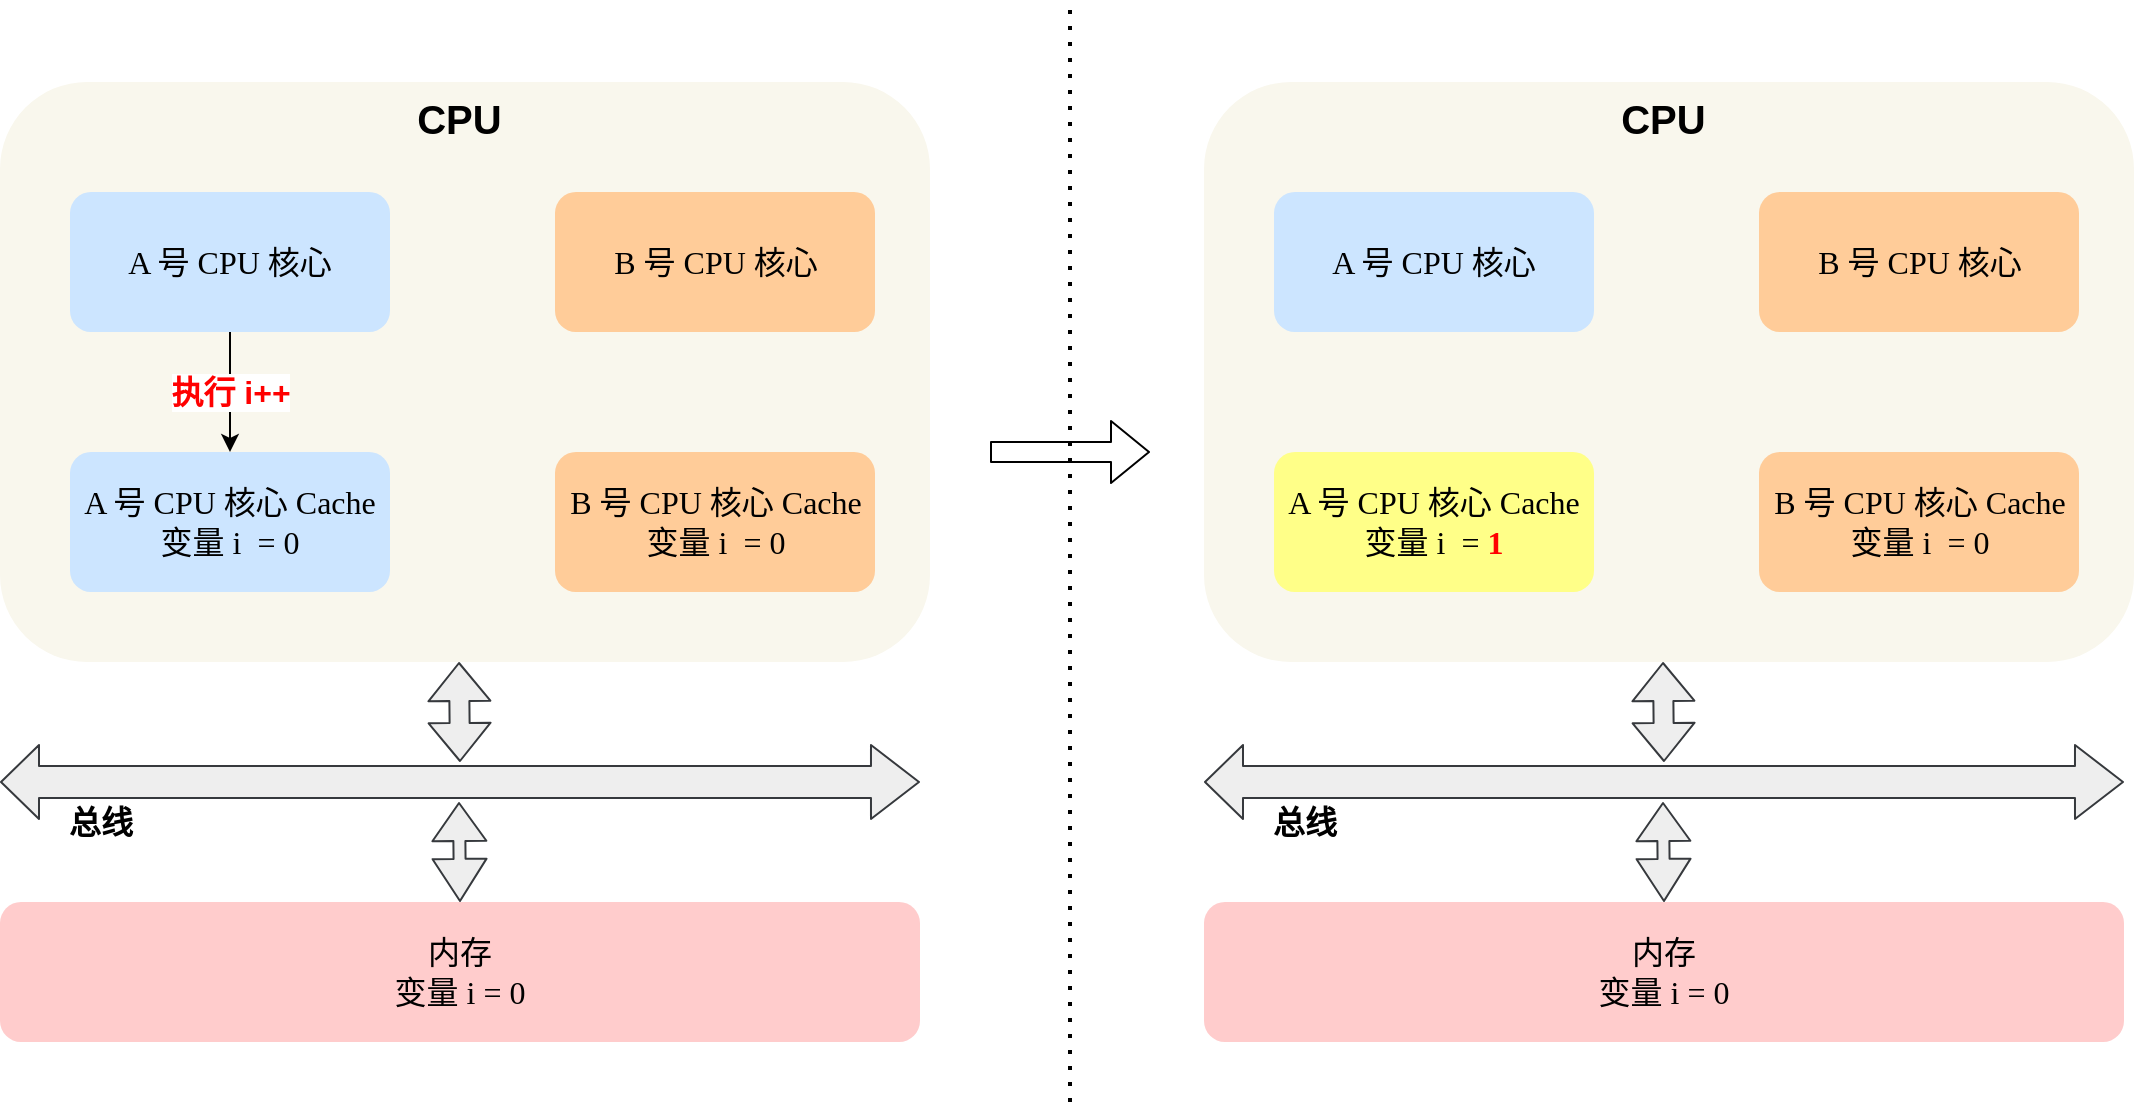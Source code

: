 <mxfile version="13.8.1" type="github">
  <diagram id="GVPizpFtJ2cTtApZHpmQ" name="Page-1">
    <mxGraphModel dx="1422" dy="762" grid="1" gridSize="10" guides="1" tooltips="1" connect="1" arrows="1" fold="1" page="1" pageScale="1" pageWidth="827" pageHeight="1169" math="0" shadow="0">
      <root>
        <mxCell id="0" />
        <mxCell id="1" parent="0" />
        <mxCell id="nXNFW_UaKNGW_d1KHAzr-1" value="CPU&amp;nbsp;" style="rounded=1;whiteSpace=wrap;html=1;fontSize=20;fontStyle=1;verticalAlign=top;fillColor=#f9f7ed;strokeColor=none;" vertex="1" parent="1">
          <mxGeometry x="225" y="140" width="465" height="290" as="geometry" />
        </mxCell>
        <mxCell id="nXNFW_UaKNGW_d1KHAzr-2" value="&lt;font color=&quot;#ff0000&quot;&gt;&lt;b&gt;执行 i++&lt;/b&gt;&lt;/font&gt;" style="edgeStyle=orthogonalEdgeStyle;rounded=0;orthogonalLoop=1;jettySize=auto;html=1;fontSize=16;" edge="1" parent="1" source="nXNFW_UaKNGW_d1KHAzr-3" target="nXNFW_UaKNGW_d1KHAzr-5">
          <mxGeometry relative="1" as="geometry" />
        </mxCell>
        <mxCell id="nXNFW_UaKNGW_d1KHAzr-3" value="A 号 CPU 核心" style="rounded=1;whiteSpace=wrap;html=1;fontSize=16;fillColor=#cce5ff;fontFamily=Comic Sans MS;strokeColor=none;" vertex="1" parent="1">
          <mxGeometry x="260" y="195" width="160" height="70" as="geometry" />
        </mxCell>
        <mxCell id="nXNFW_UaKNGW_d1KHAzr-4" value="B 号 CPU 核心" style="rounded=1;whiteSpace=wrap;html=1;fontSize=16;fillColor=#ffcc99;fontFamily=Comic Sans MS;strokeColor=none;" vertex="1" parent="1">
          <mxGeometry x="502.5" y="195" width="160" height="70" as="geometry" />
        </mxCell>
        <mxCell id="nXNFW_UaKNGW_d1KHAzr-5" value="A 号 CPU 核心 Cache&lt;br&gt;变量 i&amp;nbsp; = 0" style="rounded=1;whiteSpace=wrap;html=1;fontSize=16;fillColor=#cce5ff;fontFamily=Comic Sans MS;strokeColor=none;" vertex="1" parent="1">
          <mxGeometry x="260" y="325" width="160" height="70" as="geometry" />
        </mxCell>
        <mxCell id="nXNFW_UaKNGW_d1KHAzr-6" value="B 号 CPU 核心 Cache&lt;br&gt;变量 i&amp;nbsp; = 0" style="rounded=1;whiteSpace=wrap;html=1;fontSize=16;fillColor=#ffcc99;fontFamily=Comic Sans MS;strokeColor=none;" vertex="1" parent="1">
          <mxGeometry x="502.5" y="325" width="160" height="70" as="geometry" />
        </mxCell>
        <mxCell id="nXNFW_UaKNGW_d1KHAzr-7" value="内存&lt;br&gt;变量 i = 0" style="rounded=1;whiteSpace=wrap;html=1;fontSize=16;fillColor=#ffcccc;strokeColor=none;fontFamily=Comic Sans MS;" vertex="1" parent="1">
          <mxGeometry x="225" y="550" width="460" height="70" as="geometry" />
        </mxCell>
        <mxCell id="nXNFW_UaKNGW_d1KHAzr-8" value="" style="shape=flexArrow;endArrow=classic;startArrow=classic;html=1;width=16;endSize=7.67;fillColor=#eeeeee;strokeColor=#36393d;" edge="1" parent="1">
          <mxGeometry width="50" height="50" relative="1" as="geometry">
            <mxPoint x="225" y="490" as="sourcePoint" />
            <mxPoint x="685" y="490" as="targetPoint" />
          </mxGeometry>
        </mxCell>
        <mxCell id="nXNFW_UaKNGW_d1KHAzr-9" value="" style="shape=flexArrow;endArrow=classic;startArrow=classic;html=1;fontSize=20;fillColor=#eeeeee;strokeColor=#36393d;" edge="1" parent="1">
          <mxGeometry width="50" height="50" relative="1" as="geometry">
            <mxPoint x="455" y="480" as="sourcePoint" />
            <mxPoint x="454.5" y="430" as="targetPoint" />
          </mxGeometry>
        </mxCell>
        <mxCell id="nXNFW_UaKNGW_d1KHAzr-10" value="" style="shape=flexArrow;endArrow=classic;startArrow=classic;html=1;fontSize=20;width=6;startSize=6.68;fillColor=#eeeeee;strokeColor=#36393d;" edge="1" parent="1">
          <mxGeometry width="50" height="50" relative="1" as="geometry">
            <mxPoint x="455" y="550" as="sourcePoint" />
            <mxPoint x="454.5" y="500" as="targetPoint" />
          </mxGeometry>
        </mxCell>
        <mxCell id="nXNFW_UaKNGW_d1KHAzr-11" value="总线" style="text;html=1;align=center;verticalAlign=middle;resizable=0;points=[];autosize=1;fontSize=16;fontStyle=1" vertex="1" parent="1">
          <mxGeometry x="250" y="500" width="50" height="20" as="geometry" />
        </mxCell>
        <mxCell id="nXNFW_UaKNGW_d1KHAzr-12" value="CPU&amp;nbsp;" style="rounded=1;whiteSpace=wrap;html=1;fontSize=20;fontStyle=1;verticalAlign=top;fillColor=#f9f7ed;strokeColor=none;" vertex="1" parent="1">
          <mxGeometry x="827" y="140" width="465" height="290" as="geometry" />
        </mxCell>
        <mxCell id="nXNFW_UaKNGW_d1KHAzr-13" value="A 号 CPU 核心" style="rounded=1;whiteSpace=wrap;html=1;fontSize=16;fillColor=#cce5ff;fontFamily=Comic Sans MS;strokeColor=none;" vertex="1" parent="1">
          <mxGeometry x="862" y="195" width="160" height="70" as="geometry" />
        </mxCell>
        <mxCell id="nXNFW_UaKNGW_d1KHAzr-14" value="B 号 CPU 核心" style="rounded=1;whiteSpace=wrap;html=1;fontSize=16;fillColor=#ffcc99;fontFamily=Comic Sans MS;strokeColor=none;" vertex="1" parent="1">
          <mxGeometry x="1104.5" y="195" width="160" height="70" as="geometry" />
        </mxCell>
        <mxCell id="nXNFW_UaKNGW_d1KHAzr-15" value="A 号 CPU 核心 Cache&lt;br&gt;变量 i&amp;nbsp; = &lt;font color=&quot;#ff0000&quot;&gt;&lt;b&gt;1&lt;/b&gt;&lt;/font&gt;" style="rounded=1;whiteSpace=wrap;html=1;fontSize=16;fillColor=#ffff88;fontFamily=Comic Sans MS;strokeColor=none;" vertex="1" parent="1">
          <mxGeometry x="862" y="325" width="160" height="70" as="geometry" />
        </mxCell>
        <mxCell id="nXNFW_UaKNGW_d1KHAzr-16" value="B 号 CPU 核心 Cache&lt;br&gt;变量 i&amp;nbsp; = 0" style="rounded=1;whiteSpace=wrap;html=1;fontSize=16;fillColor=#ffcc99;fontFamily=Comic Sans MS;strokeColor=none;" vertex="1" parent="1">
          <mxGeometry x="1104.5" y="325" width="160" height="70" as="geometry" />
        </mxCell>
        <mxCell id="nXNFW_UaKNGW_d1KHAzr-17" value="内存&lt;br&gt;变量 i = 0" style="rounded=1;whiteSpace=wrap;html=1;fontSize=16;fillColor=#ffcccc;strokeColor=none;fontFamily=Comic Sans MS;" vertex="1" parent="1">
          <mxGeometry x="827" y="550" width="460" height="70" as="geometry" />
        </mxCell>
        <mxCell id="nXNFW_UaKNGW_d1KHAzr-18" value="" style="shape=flexArrow;endArrow=classic;startArrow=classic;html=1;width=16;endSize=7.67;fillColor=#eeeeee;strokeColor=#36393d;" edge="1" parent="1">
          <mxGeometry width="50" height="50" relative="1" as="geometry">
            <mxPoint x="827.0" y="490" as="sourcePoint" />
            <mxPoint x="1287" y="490" as="targetPoint" />
          </mxGeometry>
        </mxCell>
        <mxCell id="nXNFW_UaKNGW_d1KHAzr-19" value="" style="shape=flexArrow;endArrow=classic;startArrow=classic;html=1;fontSize=20;fillColor=#eeeeee;strokeColor=#36393d;" edge="1" parent="1">
          <mxGeometry width="50" height="50" relative="1" as="geometry">
            <mxPoint x="1057" y="480" as="sourcePoint" />
            <mxPoint x="1056.5" y="430" as="targetPoint" />
          </mxGeometry>
        </mxCell>
        <mxCell id="nXNFW_UaKNGW_d1KHAzr-20" value="" style="shape=flexArrow;endArrow=classic;startArrow=classic;html=1;fontSize=20;width=6;startSize=6.68;fillColor=#eeeeee;strokeColor=#36393d;" edge="1" parent="1">
          <mxGeometry width="50" height="50" relative="1" as="geometry">
            <mxPoint x="1057" y="550" as="sourcePoint" />
            <mxPoint x="1056.5" y="500" as="targetPoint" />
          </mxGeometry>
        </mxCell>
        <mxCell id="nXNFW_UaKNGW_d1KHAzr-21" value="总线" style="text;html=1;align=center;verticalAlign=middle;resizable=0;points=[];autosize=1;fontSize=16;fontStyle=1" vertex="1" parent="1">
          <mxGeometry x="852" y="500" width="50" height="20" as="geometry" />
        </mxCell>
        <mxCell id="nXNFW_UaKNGW_d1KHAzr-22" value="" style="endArrow=none;dashed=1;html=1;dashPattern=1 3;strokeWidth=2;fontSize=16;" edge="1" parent="1">
          <mxGeometry width="50" height="50" relative="1" as="geometry">
            <mxPoint x="760" y="650" as="sourcePoint" />
            <mxPoint x="760" y="100" as="targetPoint" />
          </mxGeometry>
        </mxCell>
        <mxCell id="nXNFW_UaKNGW_d1KHAzr-23" value="" style="shape=flexArrow;endArrow=classic;html=1;fontSize=16;" edge="1" parent="1">
          <mxGeometry width="50" height="50" relative="1" as="geometry">
            <mxPoint x="720" y="325" as="sourcePoint" />
            <mxPoint x="800" y="325" as="targetPoint" />
          </mxGeometry>
        </mxCell>
      </root>
    </mxGraphModel>
  </diagram>
</mxfile>
